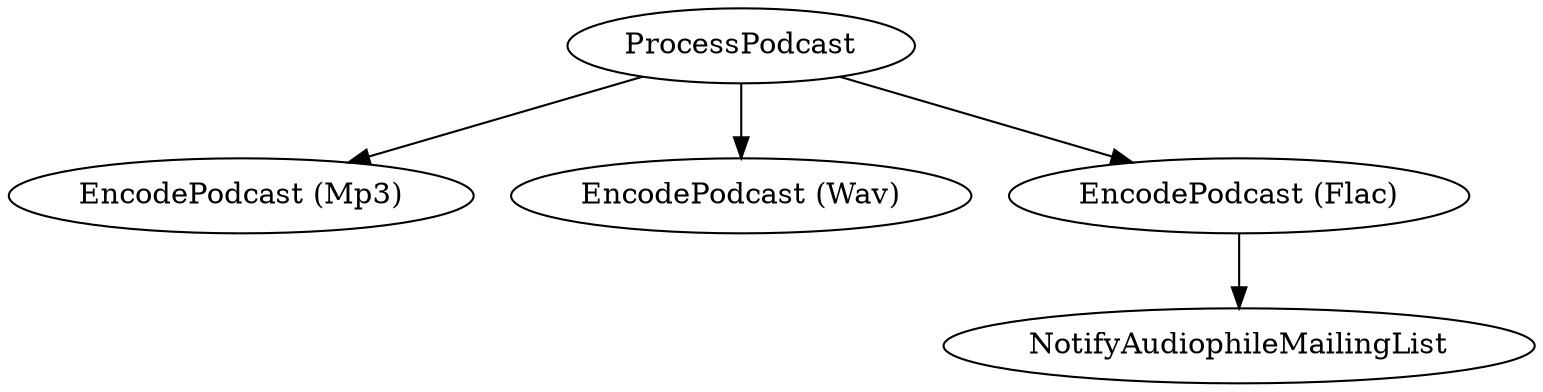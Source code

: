 digraph G {
    EncodeMp3 [label="EncodePodcast (Mp3)"]
    EncodeWav [label="EncodePodcast (Wav)"]
    EncodeFlac [label="EncodePodcast (Flac)"]

    ProcessPodcast -> EncodeMp3
    ProcessPodcast -> EncodeWav
    ProcessPodcast -> EncodeFlac
    EncodeFlac -> NotifyAudiophileMailingList
}